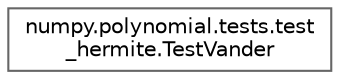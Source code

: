 digraph "Graphical Class Hierarchy"
{
 // LATEX_PDF_SIZE
  bgcolor="transparent";
  edge [fontname=Helvetica,fontsize=10,labelfontname=Helvetica,labelfontsize=10];
  node [fontname=Helvetica,fontsize=10,shape=box,height=0.2,width=0.4];
  rankdir="LR";
  Node0 [id="Node000000",label="numpy.polynomial.tests.test\l_hermite.TestVander",height=0.2,width=0.4,color="grey40", fillcolor="white", style="filled",URL="$d9/d33/classnumpy_1_1polynomial_1_1tests_1_1test__hermite_1_1TestVander.html",tooltip=" "];
}
